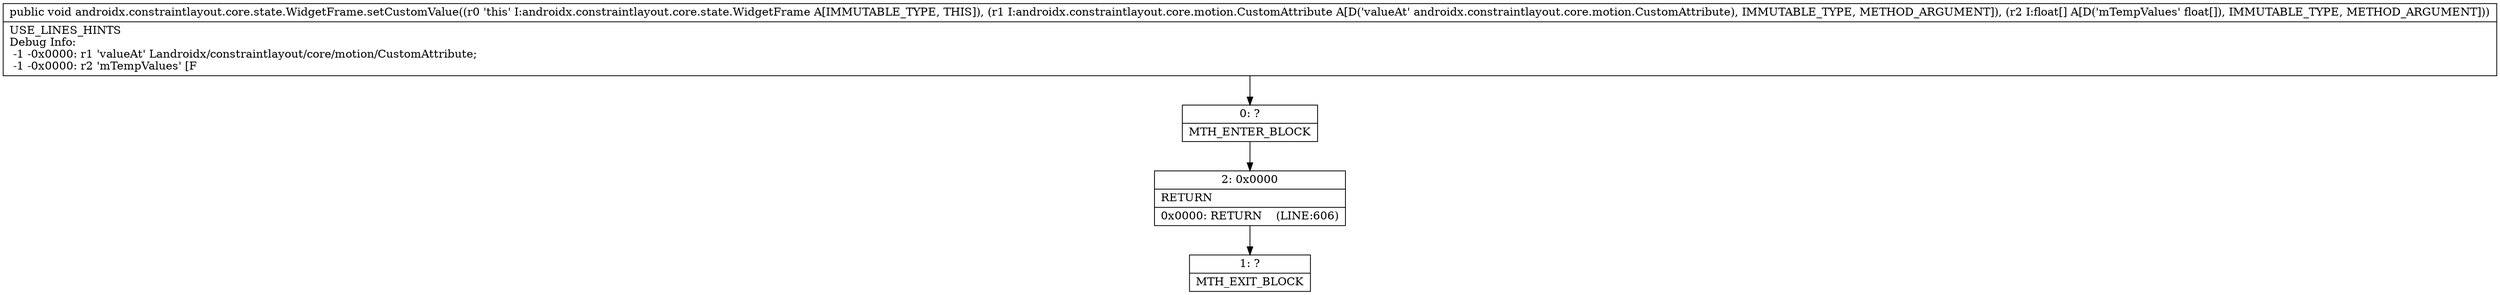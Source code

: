 digraph "CFG forandroidx.constraintlayout.core.state.WidgetFrame.setCustomValue(Landroidx\/constraintlayout\/core\/motion\/CustomAttribute;[F)V" {
Node_0 [shape=record,label="{0\:\ ?|MTH_ENTER_BLOCK\l}"];
Node_2 [shape=record,label="{2\:\ 0x0000|RETURN\l|0x0000: RETURN    (LINE:606)\l}"];
Node_1 [shape=record,label="{1\:\ ?|MTH_EXIT_BLOCK\l}"];
MethodNode[shape=record,label="{public void androidx.constraintlayout.core.state.WidgetFrame.setCustomValue((r0 'this' I:androidx.constraintlayout.core.state.WidgetFrame A[IMMUTABLE_TYPE, THIS]), (r1 I:androidx.constraintlayout.core.motion.CustomAttribute A[D('valueAt' androidx.constraintlayout.core.motion.CustomAttribute), IMMUTABLE_TYPE, METHOD_ARGUMENT]), (r2 I:float[] A[D('mTempValues' float[]), IMMUTABLE_TYPE, METHOD_ARGUMENT]))  | USE_LINES_HINTS\lDebug Info:\l  \-1 \-0x0000: r1 'valueAt' Landroidx\/constraintlayout\/core\/motion\/CustomAttribute;\l  \-1 \-0x0000: r2 'mTempValues' [F\l}"];
MethodNode -> Node_0;Node_0 -> Node_2;
Node_2 -> Node_1;
}

